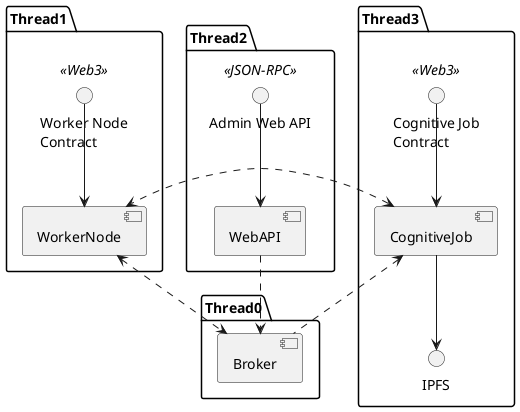@startuml
skinparam componentStyle uml2

package Thread1 {
    () "Worker Node\nContract" << Web3 >> as workerContract
    [WorkerNode]
    [WorkerNode] <-up- workerContract
}

package Thread2 {
    () "Admin Web API" << JSON-RPC >> as webAPI
    [WebAPI]
    [WebAPI] <-up- webAPI
}

package Thread3 {
    () "Cognitive Job\nContract" << Web3 >> as jobContract
    () IPFS
    [CognitiveJob]
    [CognitiveJob] <-up- jobContract
    [CognitiveJob] -down-> IPFS
}

package Thread0 {
    [Broker]
    [Broker] <.up. [WebAPI]
    [Broker] <.up.> [WorkerNode]
    [Broker] .up.> [CognitiveJob]
}

[WorkerNode] <.left.> [CognitiveJob]

@enduml